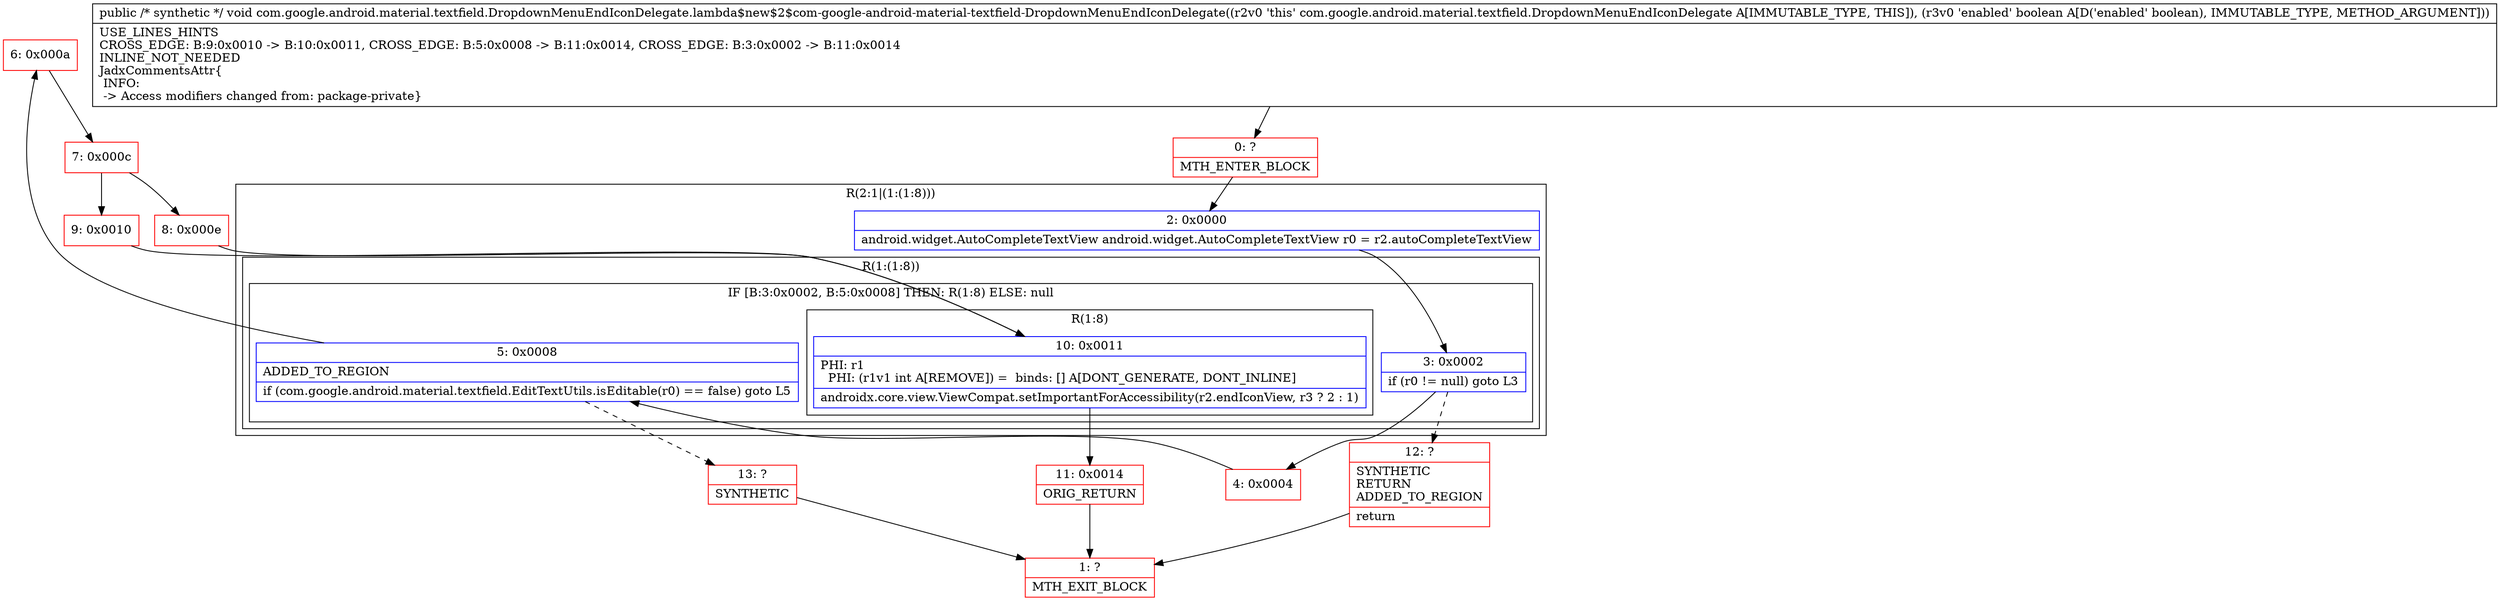 digraph "CFG forcom.google.android.material.textfield.DropdownMenuEndIconDelegate.lambda$new$2$com\-google\-android\-material\-textfield\-DropdownMenuEndIconDelegate(Z)V" {
subgraph cluster_Region_2138484772 {
label = "R(2:1|(1:(1:8)))";
node [shape=record,color=blue];
Node_2 [shape=record,label="{2\:\ 0x0000|android.widget.AutoCompleteTextView android.widget.AutoCompleteTextView r0 = r2.autoCompleteTextView\l}"];
subgraph cluster_Region_904123176 {
label = "R(1:(1:8))";
node [shape=record,color=blue];
subgraph cluster_IfRegion_74755028 {
label = "IF [B:3:0x0002, B:5:0x0008] THEN: R(1:8) ELSE: null";
node [shape=record,color=blue];
Node_3 [shape=record,label="{3\:\ 0x0002|if (r0 != null) goto L3\l}"];
Node_5 [shape=record,label="{5\:\ 0x0008|ADDED_TO_REGION\l|if (com.google.android.material.textfield.EditTextUtils.isEditable(r0) == false) goto L5\l}"];
subgraph cluster_Region_898277868 {
label = "R(1:8)";
node [shape=record,color=blue];
Node_10 [shape=record,label="{10\:\ 0x0011|PHI: r1 \l  PHI: (r1v1 int A[REMOVE]) =  binds: [] A[DONT_GENERATE, DONT_INLINE]\l|androidx.core.view.ViewCompat.setImportantForAccessibility(r2.endIconView, r3 ? 2 : 1)\l}"];
}
}
}
}
Node_0 [shape=record,color=red,label="{0\:\ ?|MTH_ENTER_BLOCK\l}"];
Node_4 [shape=record,color=red,label="{4\:\ 0x0004}"];
Node_6 [shape=record,color=red,label="{6\:\ 0x000a}"];
Node_7 [shape=record,color=red,label="{7\:\ 0x000c}"];
Node_8 [shape=record,color=red,label="{8\:\ 0x000e}"];
Node_11 [shape=record,color=red,label="{11\:\ 0x0014|ORIG_RETURN\l}"];
Node_1 [shape=record,color=red,label="{1\:\ ?|MTH_EXIT_BLOCK\l}"];
Node_9 [shape=record,color=red,label="{9\:\ 0x0010}"];
Node_13 [shape=record,color=red,label="{13\:\ ?|SYNTHETIC\l}"];
Node_12 [shape=record,color=red,label="{12\:\ ?|SYNTHETIC\lRETURN\lADDED_TO_REGION\l|return\l}"];
MethodNode[shape=record,label="{public \/* synthetic *\/ void com.google.android.material.textfield.DropdownMenuEndIconDelegate.lambda$new$2$com\-google\-android\-material\-textfield\-DropdownMenuEndIconDelegate((r2v0 'this' com.google.android.material.textfield.DropdownMenuEndIconDelegate A[IMMUTABLE_TYPE, THIS]), (r3v0 'enabled' boolean A[D('enabled' boolean), IMMUTABLE_TYPE, METHOD_ARGUMENT]))  | USE_LINES_HINTS\lCROSS_EDGE: B:9:0x0010 \-\> B:10:0x0011, CROSS_EDGE: B:5:0x0008 \-\> B:11:0x0014, CROSS_EDGE: B:3:0x0002 \-\> B:11:0x0014\lINLINE_NOT_NEEDED\lJadxCommentsAttr\{\l INFO: \l \-\> Access modifiers changed from: package\-private\}\l}"];
MethodNode -> Node_0;Node_2 -> Node_3;
Node_3 -> Node_4;
Node_3 -> Node_12[style=dashed];
Node_5 -> Node_6;
Node_5 -> Node_13[style=dashed];
Node_10 -> Node_11;
Node_0 -> Node_2;
Node_4 -> Node_5;
Node_6 -> Node_7;
Node_7 -> Node_8;
Node_7 -> Node_9;
Node_8 -> Node_10;
Node_11 -> Node_1;
Node_9 -> Node_10;
Node_13 -> Node_1;
Node_12 -> Node_1;
}

